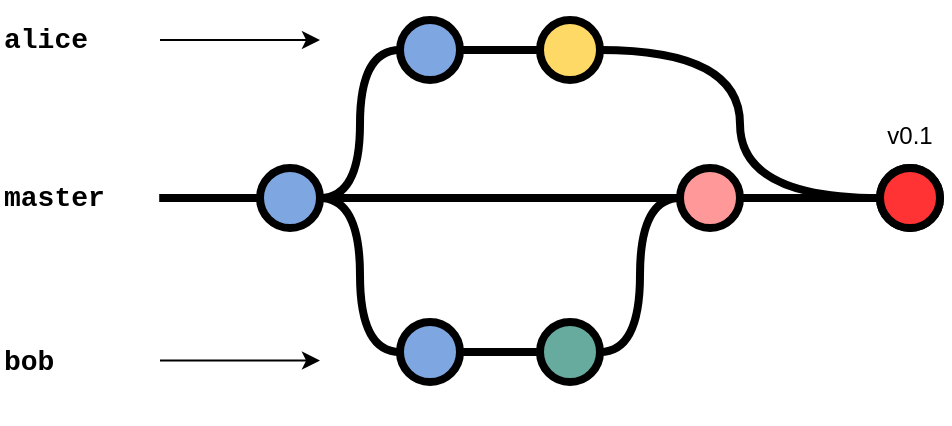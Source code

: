 <mxfile version="13.5.7" type="device"><diagram id="53IQXVl9icCSp_Kw3Ib1" name="Page-1"><mxGraphModel dx="1398" dy="813" grid="1" gridSize="10" guides="1" tooltips="1" connect="1" arrows="1" fold="1" page="1" pageScale="1" pageWidth="1100" pageHeight="850" math="0" shadow="0"><root><mxCell id="0"/><mxCell id="1" parent="0"/><mxCell id="uWUnNED6HEl2aK5fdaIb-9" style="edgeStyle=orthogonalEdgeStyle;curved=1;rounded=0;html=1;exitX=1;exitY=0.5;exitPerimeter=0;entryX=0;entryY=0.5;entryPerimeter=0;endArrow=none;endFill=0;jettySize=auto;orthogonalLoop=1;strokeWidth=4;fontSize=15;" parent="1" source="uWUnNED6HEl2aK5fdaIb-10" target="uWUnNED6HEl2aK5fdaIb-15" edge="1"><mxGeometry relative="1" as="geometry"/></mxCell><mxCell id="G2CnARcNQ0cRacg3Do4x-6" style="edgeStyle=orthogonalEdgeStyle;rounded=0;orthogonalLoop=1;jettySize=auto;html=1;entryX=0;entryY=0.5;entryDx=0;entryDy=0;entryPerimeter=0;endArrow=none;endFill=0;strokeWidth=4;" parent="1" source="uWUnNED6HEl2aK5fdaIb-10" target="G2CnARcNQ0cRacg3Do4x-5" edge="1"><mxGeometry relative="1" as="geometry"/></mxCell><mxCell id="uWUnNED6HEl2aK5fdaIb-10" value="&lt;br&gt;" style="verticalLabelPosition=bottom;verticalAlign=top;html=1;strokeWidth=4;shape=mxgraph.flowchart.on-page_reference;plain-blue;gradientColor=none;strokeColor=#000000;fillColor=#7EA6E0;" parent="1" vertex="1"><mxGeometry x="210" y="204" width="30" height="30" as="geometry"/></mxCell><mxCell id="uWUnNED6HEl2aK5fdaIb-13" value="master" style="text;html=1;strokeColor=none;fillColor=none;align=left;verticalAlign=middle;whiteSpace=wrap;overflow=hidden;fontSize=14;fontStyle=1;fontFamily=Courier New;" parent="1" vertex="1"><mxGeometry x="80" y="198" width="80" height="42" as="geometry"/></mxCell><mxCell id="G2CnARcNQ0cRacg3Do4x-8" style="edgeStyle=orthogonalEdgeStyle;rounded=0;orthogonalLoop=1;jettySize=auto;html=1;entryX=0;entryY=0.5;entryDx=0;entryDy=0;entryPerimeter=0;endArrow=none;endFill=0;strokeWidth=4;" parent="1" source="uWUnNED6HEl2aK5fdaIb-15" target="G2CnARcNQ0cRacg3Do4x-4" edge="1"><mxGeometry relative="1" as="geometry"/></mxCell><mxCell id="uWUnNED6HEl2aK5fdaIb-15" value="" style="verticalLabelPosition=bottom;verticalAlign=top;html=1;strokeWidth=4;shape=mxgraph.flowchart.on-page_reference;plain-purple;gradientColor=none;strokeColor=#000000;fillColor=#7EA6E0;" parent="1" vertex="1"><mxGeometry x="280" y="281" width="30" height="30" as="geometry"/></mxCell><mxCell id="uWUnNED6HEl2aK5fdaIb-20" value="bob" style="text;html=1;strokeColor=none;fillColor=none;align=left;verticalAlign=middle;whiteSpace=wrap;overflow=hidden;fontSize=14;fontStyle=1;fontFamily=Courier New;" parent="1" vertex="1"><mxGeometry x="80" y="281" width="80" height="39" as="geometry"/></mxCell><mxCell id="uWUnNED6HEl2aK5fdaIb-75" style="edgeStyle=orthogonalEdgeStyle;rounded=0;orthogonalLoop=1;jettySize=auto;html=1;entryX=1;entryY=0.5;entryDx=0;entryDy=0;entryPerimeter=0;endArrow=none;endFill=0;strokeWidth=4;curved=1;" parent="1" source="uWUnNED6HEl2aK5fdaIb-69" target="uWUnNED6HEl2aK5fdaIb-10" edge="1"><mxGeometry relative="1" as="geometry"/></mxCell><mxCell id="G2CnARcNQ0cRacg3Do4x-13" style="edgeStyle=orthogonalEdgeStyle;rounded=0;orthogonalLoop=1;jettySize=auto;html=1;entryX=0;entryY=0.5;entryDx=0;entryDy=0;entryPerimeter=0;endArrow=none;endFill=0;strokeWidth=4;" parent="1" source="uWUnNED6HEl2aK5fdaIb-69" target="G2CnARcNQ0cRacg3Do4x-9" edge="1"><mxGeometry relative="1" as="geometry"/></mxCell><mxCell id="uWUnNED6HEl2aK5fdaIb-69" value="" style="verticalLabelPosition=bottom;verticalAlign=top;html=1;strokeWidth=4;shape=stencil(rZRNb8IwDIZ/TY6b0mRMu04dHIcEh51DcWlESKIkG9u/X4o7aDsqIlqpB3+89WMnignPfSUsEEa1OADhb4SxpX6wYlfHVlCCA11Em0W3wvwzRffYdYW3UASMfQknxUY1//ngzB6OchuaClJX4GSos3xO6GvU1N/Z4HlhtI7VpNG+I+kJW/IIEVLHmvQbIfRxhvifxkfPRvIBArhO9DL9OwYIW0wFztLA6/Hg7rx/bdwCf4wGZ/eB5xMcdfbUu+VL5OZNjx/8Gv9llshfT8E/0+6Yf4rz/89Pnz+Nz/MoGNoHLdVGFPudM596mzINKCWth8HHc3XF9RZgSuMDXbVEpXGQ3ncplcJ9mtjAQPlonNK4/k+ZXw==);plain-purple;gradientColor=none;strokeColor=#000000;fillColor=#7EA6E0;" parent="1" vertex="1"><mxGeometry x="280" y="130" width="30" height="30" as="geometry"/></mxCell><mxCell id="7GXBWINWoV3saN9EbP7e-1" value="" style="endArrow=classic;html=1;strokeWidth=1;fontFamily=Courier New;fontColor=#009900;" parent="1" source="7GXBWINWoV3saN9EbP7e-2" edge="1"><mxGeometry width="50" height="50" relative="1" as="geometry"><mxPoint x="202.25" y="100" as="sourcePoint"/><mxPoint x="240" y="140" as="targetPoint"/><Array as="points"/></mxGeometry></mxCell><mxCell id="7GXBWINWoV3saN9EbP7e-2" value="alice" style="text;html=1;strokeColor=none;fillColor=none;align=left;verticalAlign=middle;whiteSpace=wrap;overflow=hidden;fontSize=14;fontStyle=1;fontFamily=Courier New;" parent="1" vertex="1"><mxGeometry x="80" y="120" width="80" height="40" as="geometry"/></mxCell><mxCell id="7GXBWINWoV3saN9EbP7e-4" value="" style="endArrow=classic;html=1;strokeWidth=1;fontFamily=Courier New;fontColor=#009900;" parent="1" edge="1"><mxGeometry width="50" height="50" relative="1" as="geometry"><mxPoint x="160" y="300.3" as="sourcePoint"/><mxPoint x="240" y="300.3" as="targetPoint"/><Array as="points"/></mxGeometry></mxCell><mxCell id="7GXBWINWoV3saN9EbP7e-5" value="" style="endArrow=none;html=1;exitX=0.995;exitY=0.5;exitDx=0;exitDy=0;exitPerimeter=0;entryX=0;entryY=0.5;entryDx=0;entryDy=0;entryPerimeter=0;strokeWidth=4;" parent="1" source="uWUnNED6HEl2aK5fdaIb-13" target="uWUnNED6HEl2aK5fdaIb-10" edge="1"><mxGeometry width="50" height="50" relative="1" as="geometry"><mxPoint x="150" y="270" as="sourcePoint"/><mxPoint x="200" y="220" as="targetPoint"/></mxGeometry></mxCell><mxCell id="G2CnARcNQ0cRacg3Do4x-3" style="edgeStyle=orthogonalEdgeStyle;curved=1;rounded=0;html=1;exitX=1;exitY=0.5;exitPerimeter=0;entryX=0;entryY=0.5;entryPerimeter=0;endArrow=none;endFill=0;jettySize=auto;orthogonalLoop=1;strokeWidth=4;fontSize=15;" parent="1" source="G2CnARcNQ0cRacg3Do4x-4" target="G2CnARcNQ0cRacg3Do4x-5" edge="1"><mxGeometry relative="1" as="geometry"/></mxCell><mxCell id="G2CnARcNQ0cRacg3Do4x-4" value="&lt;br&gt;" style="verticalLabelPosition=bottom;verticalAlign=top;html=1;strokeWidth=4;shape=mxgraph.flowchart.on-page_reference;plain-blue;gradientColor=none;strokeColor=#000000;fillColor=#67AB9F;" parent="1" vertex="1"><mxGeometry x="350" y="281" width="30" height="30" as="geometry"/></mxCell><mxCell id="G2CnARcNQ0cRacg3Do4x-12" style="edgeStyle=orthogonalEdgeStyle;rounded=0;orthogonalLoop=1;jettySize=auto;html=1;entryX=0;entryY=0.5;entryDx=0;entryDy=0;entryPerimeter=0;endArrow=none;endFill=0;strokeWidth=4;" parent="1" source="G2CnARcNQ0cRacg3Do4x-5" target="G2CnARcNQ0cRacg3Do4x-11" edge="1"><mxGeometry relative="1" as="geometry"/></mxCell><mxCell id="G2CnARcNQ0cRacg3Do4x-5" value="" style="verticalLabelPosition=bottom;verticalAlign=top;html=1;strokeWidth=4;shape=mxgraph.flowchart.on-page_reference;plain-purple;gradientColor=none;strokeColor=#000000;fillColor=#FF9999;" parent="1" vertex="1"><mxGeometry x="420" y="204" width="30" height="30" as="geometry"/></mxCell><mxCell id="G2CnARcNQ0cRacg3Do4x-9" value="" style="verticalLabelPosition=bottom;verticalAlign=top;html=1;strokeWidth=4;shape=mxgraph.flowchart.on-page_reference;plain-blue;gradientColor=none;strokeColor=#000000;fillColor=#FFD966;" parent="1" vertex="1"><mxGeometry x="350" y="130" width="30" height="30" as="geometry"/></mxCell><mxCell id="G2CnARcNQ0cRacg3Do4x-10" style="edgeStyle=orthogonalEdgeStyle;rounded=0;orthogonalLoop=1;jettySize=auto;html=1;entryX=1;entryY=0.5;entryDx=0;entryDy=0;entryPerimeter=0;endArrow=none;endFill=0;strokeWidth=4;curved=1;" parent="1" source="G2CnARcNQ0cRacg3Do4x-11" target="G2CnARcNQ0cRacg3Do4x-9" edge="1"><mxGeometry relative="1" as="geometry"/></mxCell><mxCell id="G2CnARcNQ0cRacg3Do4x-11" value="" style="verticalLabelPosition=bottom;verticalAlign=top;html=1;strokeWidth=4;shape=stencil(rZRNb8IwDIZ/TY6b0mRMu04dHIcEh51DcWlESKIkG9u/X4o7aDsqIlqpB3+89WMnignPfSUsEEa1OADhb4SxpX6wYlfHVlCCA11Em0W3wvwzRffYdYW3UASMfQknxUY1//ngzB6OchuaClJX4GSos3xO6GvU1N/Z4HlhtI7VpNG+I+kJW/IIEVLHmvQbIfRxhvifxkfPRvIBArhO9DL9OwYIW0wFztLA6/Hg7rx/bdwCf4wGZ/eB5xMcdfbUu+VL5OZNjx/8Gv9llshfT8E/0+6Yf4rz/89Pnz+Nz/MoGNoHLdVGFPudM596mzINKCWth8HHc3XF9RZgSuMDXbVEpXGQ3ncplcJ9mtjAQPlonNK4/k+ZXw==);plain-purple;gradientColor=none;strokeColor=#000000;fillColor=#FF6666;" parent="1" vertex="1"><mxGeometry x="520" y="204" width="30" height="30" as="geometry"/></mxCell><mxCell id="G2CnARcNQ0cRacg3Do4x-20" value="&lt;br&gt;" style="verticalLabelPosition=bottom;verticalAlign=top;html=1;strokeWidth=4;shape=mxgraph.flowchart.on-page_reference;plain-blue;gradientColor=none;strokeColor=#000000;fillColor=#FF3333;" parent="1" vertex="1"><mxGeometry x="520" y="204" width="30" height="30" as="geometry"/></mxCell><mxCell id="G2CnARcNQ0cRacg3Do4x-24" value="v0.1" style="text;html=1;strokeColor=none;fillColor=none;align=center;verticalAlign=middle;whiteSpace=wrap;rounded=0;" parent="1" vertex="1"><mxGeometry x="515" y="178" width="40" height="20" as="geometry"/></mxCell></root></mxGraphModel></diagram></mxfile>